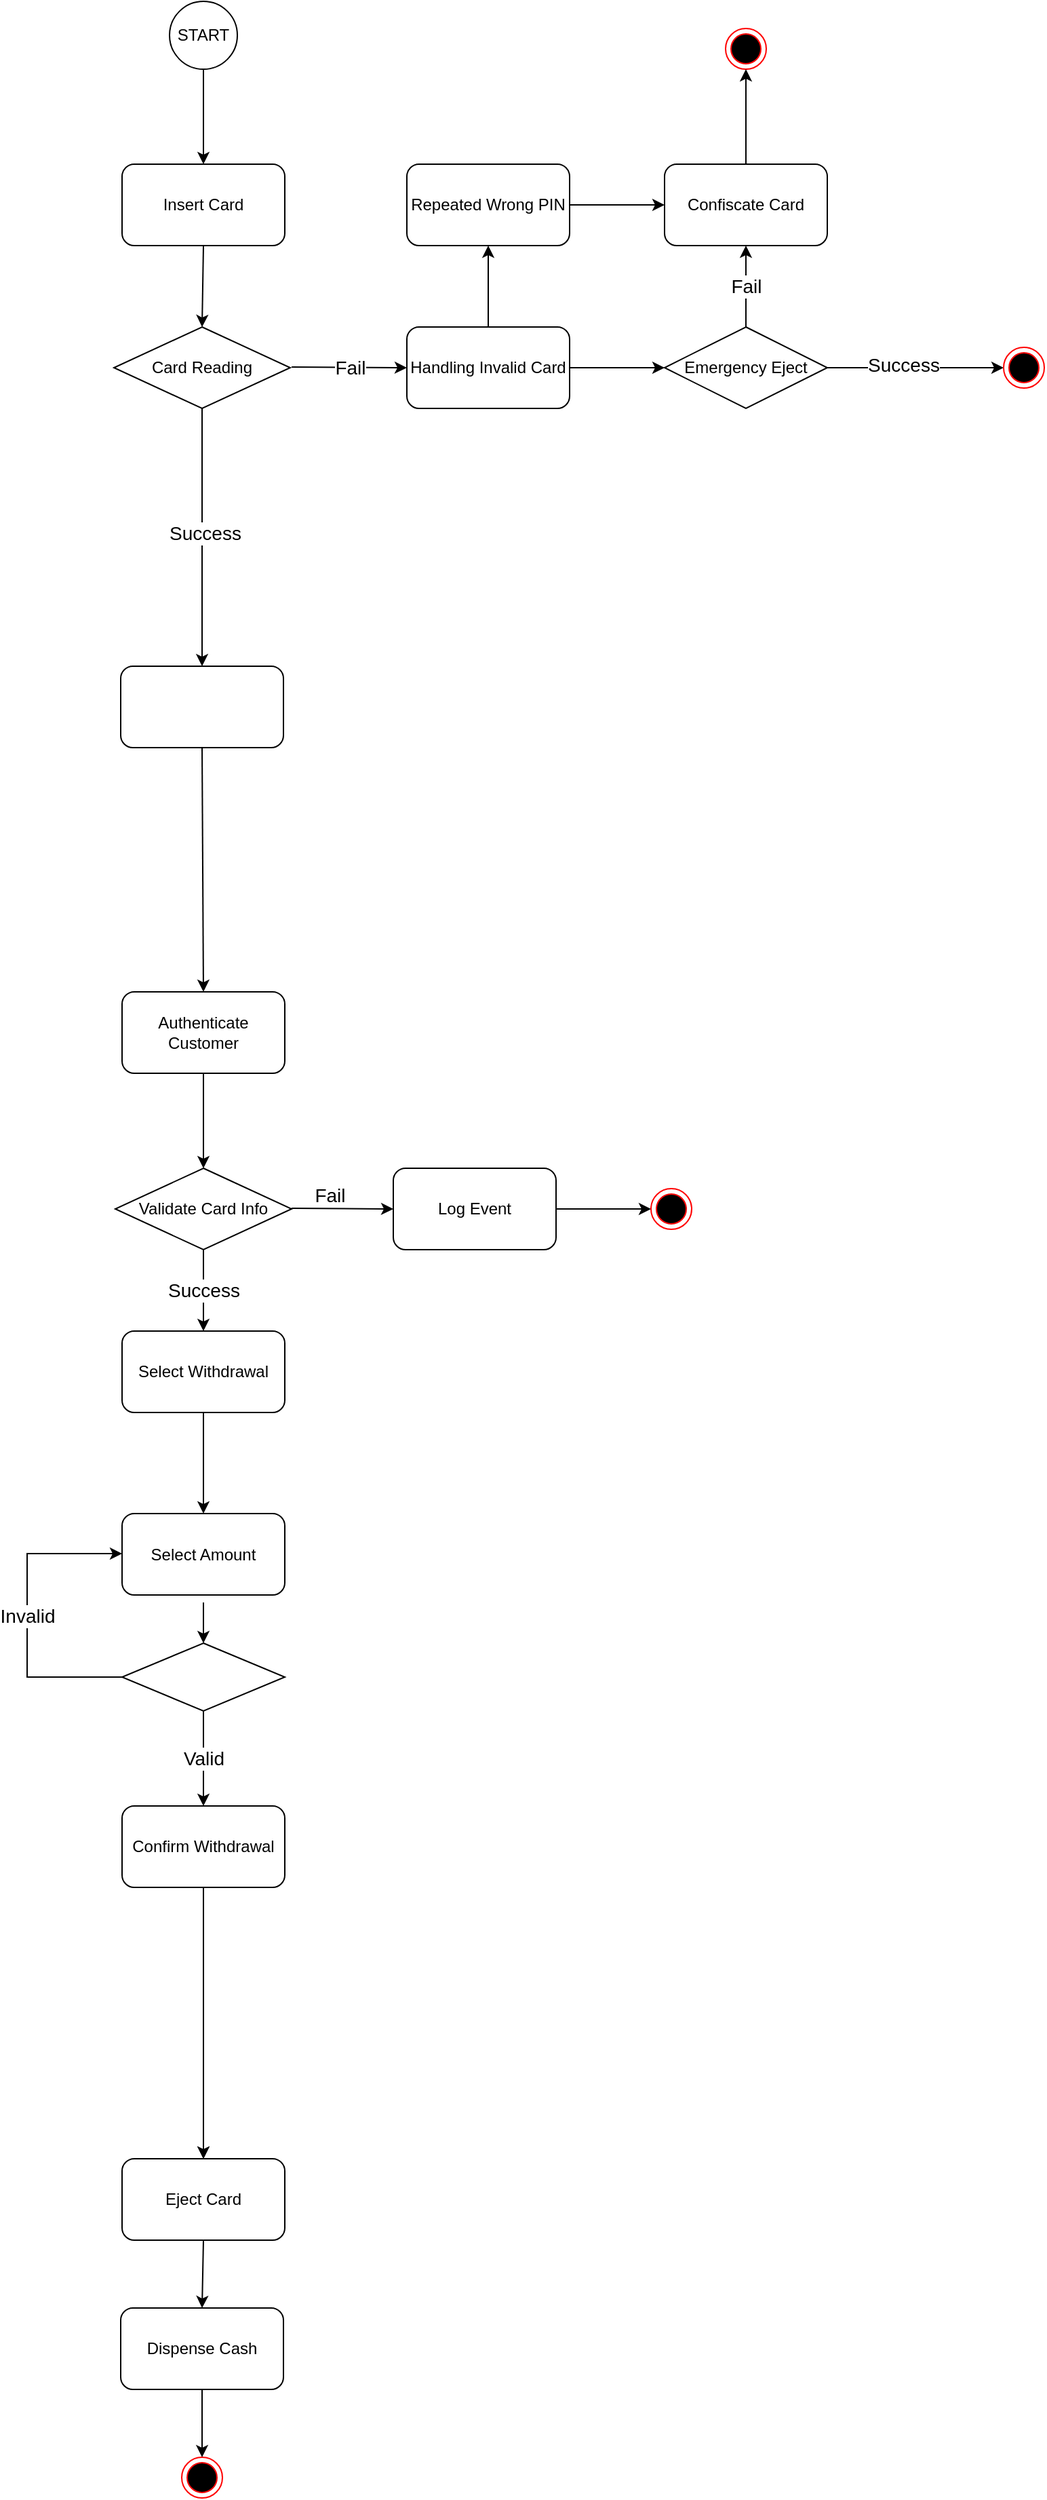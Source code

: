 <mxfile version="22.0.3" type="github">
  <diagram name="1 oldal" id="GkW5v6QdE8gthZvtDdKc">
    <mxGraphModel dx="1434" dy="1951" grid="1" gridSize="10" guides="1" tooltips="1" connect="1" arrows="1" fold="1" page="1" pageScale="1" pageWidth="827" pageHeight="1169" math="0" shadow="0">
      <root>
        <mxCell id="0" />
        <mxCell id="1" parent="0" />
        <mxCell id="0JqXtLC-GLu_SXtswpP5-1" value="Insert Card" style="rounded=1;whiteSpace=wrap;html=1;" vertex="1" parent="1">
          <mxGeometry x="340" y="-440" width="120" height="60" as="geometry" />
        </mxCell>
        <mxCell id="0JqXtLC-GLu_SXtswpP5-3" value="Authenticate Customer" style="rounded=1;whiteSpace=wrap;html=1;" vertex="1" parent="1">
          <mxGeometry x="340" y="170" width="120" height="60" as="geometry" />
        </mxCell>
        <mxCell id="0JqXtLC-GLu_SXtswpP5-4" value="Select Withdrawal" style="rounded=1;whiteSpace=wrap;html=1;" vertex="1" parent="1">
          <mxGeometry x="340" y="420" width="120" height="60" as="geometry" />
        </mxCell>
        <mxCell id="0JqXtLC-GLu_SXtswpP5-5" value="Select Amount" style="rounded=1;whiteSpace=wrap;html=1;" vertex="1" parent="1">
          <mxGeometry x="340" y="554.5" width="120" height="60" as="geometry" />
        </mxCell>
        <mxCell id="0JqXtLC-GLu_SXtswpP5-30" value="" style="edgeStyle=orthogonalEdgeStyle;rounded=0;orthogonalLoop=1;jettySize=auto;html=1;" edge="1" parent="1" source="0JqXtLC-GLu_SXtswpP5-6" target="0JqXtLC-GLu_SXtswpP5-7">
          <mxGeometry relative="1" as="geometry" />
        </mxCell>
        <mxCell id="0JqXtLC-GLu_SXtswpP5-6" value="Confirm Withdrawal" style="rounded=1;whiteSpace=wrap;html=1;" vertex="1" parent="1">
          <mxGeometry x="340" y="770" width="120" height="60" as="geometry" />
        </mxCell>
        <mxCell id="0JqXtLC-GLu_SXtswpP5-7" value="Eject Card" style="rounded=1;whiteSpace=wrap;html=1;" vertex="1" parent="1">
          <mxGeometry x="340" y="1030" width="120" height="60" as="geometry" />
        </mxCell>
        <mxCell id="0JqXtLC-GLu_SXtswpP5-8" value="Dispense Cash" style="rounded=1;whiteSpace=wrap;html=1;" vertex="1" parent="1">
          <mxGeometry x="339" y="1140" width="120" height="60" as="geometry" />
        </mxCell>
        <mxCell id="0JqXtLC-GLu_SXtswpP5-9" value="" style="ellipse;html=1;shape=endState;fillColor=#000000;strokeColor=#ff0000;" vertex="1" parent="1">
          <mxGeometry x="384" y="1250" width="30" height="30" as="geometry" />
        </mxCell>
        <mxCell id="0JqXtLC-GLu_SXtswpP5-10" value="" style="endArrow=classic;html=1;rounded=0;entryX=0.5;entryY=0;entryDx=0;entryDy=0;exitX=0.5;exitY=1;exitDx=0;exitDy=0;" edge="1" parent="1" source="0JqXtLC-GLu_SXtswpP5-7" target="0JqXtLC-GLu_SXtswpP5-8">
          <mxGeometry width="50" height="50" relative="1" as="geometry">
            <mxPoint x="390" y="930" as="sourcePoint" />
            <mxPoint x="440" y="880" as="targetPoint" />
          </mxGeometry>
        </mxCell>
        <mxCell id="0JqXtLC-GLu_SXtswpP5-11" value="" style="endArrow=classic;html=1;rounded=0;entryX=0.5;entryY=0;entryDx=0;entryDy=0;exitX=0.5;exitY=1;exitDx=0;exitDy=0;" edge="1" parent="1" source="0JqXtLC-GLu_SXtswpP5-8" target="0JqXtLC-GLu_SXtswpP5-9">
          <mxGeometry width="50" height="50" relative="1" as="geometry">
            <mxPoint x="390" y="930" as="sourcePoint" />
            <mxPoint x="440" y="880" as="targetPoint" />
          </mxGeometry>
        </mxCell>
        <mxCell id="0JqXtLC-GLu_SXtswpP5-12" value="" style="endArrow=classic;html=1;rounded=0;entryX=0.5;entryY=0;entryDx=0;entryDy=0;exitX=0.5;exitY=1;exitDx=0;exitDy=0;" edge="1" parent="1" source="0JqXtLC-GLu_SXtswpP5-68" target="0JqXtLC-GLu_SXtswpP5-3">
          <mxGeometry width="50" height="50" relative="1" as="geometry">
            <mxPoint x="400" y="110" as="sourcePoint" />
            <mxPoint x="440" y="520" as="targetPoint" />
          </mxGeometry>
        </mxCell>
        <mxCell id="0JqXtLC-GLu_SXtswpP5-13" value="" style="endArrow=classic;html=1;rounded=0;exitX=0.5;exitY=1;exitDx=0;exitDy=0;" edge="1" parent="1" source="0JqXtLC-GLu_SXtswpP5-3">
          <mxGeometry width="50" height="50" relative="1" as="geometry">
            <mxPoint x="390" y="570" as="sourcePoint" />
            <mxPoint x="400" y="300" as="targetPoint" />
          </mxGeometry>
        </mxCell>
        <mxCell id="0JqXtLC-GLu_SXtswpP5-14" value="" style="endArrow=classic;html=1;rounded=0;entryX=0.5;entryY=0;entryDx=0;entryDy=0;exitX=0.5;exitY=1;exitDx=0;exitDy=0;" edge="1" parent="1" source="0JqXtLC-GLu_SXtswpP5-4" target="0JqXtLC-GLu_SXtswpP5-5">
          <mxGeometry width="50" height="50" relative="1" as="geometry">
            <mxPoint x="390" y="570" as="sourcePoint" />
            <mxPoint x="440" y="520" as="targetPoint" />
          </mxGeometry>
        </mxCell>
        <mxCell id="0JqXtLC-GLu_SXtswpP5-17" value="" style="endArrow=classic;html=1;rounded=0;exitX=0.5;exitY=1;exitDx=0;exitDy=0;entryX=0.5;entryY=0;entryDx=0;entryDy=0;" edge="1" parent="1" source="0JqXtLC-GLu_SXtswpP5-44" target="0JqXtLC-GLu_SXtswpP5-68">
          <mxGeometry width="50" height="50" relative="1" as="geometry">
            <mxPoint x="390" y="270" as="sourcePoint" />
            <mxPoint x="400" y="-140" as="targetPoint" />
          </mxGeometry>
        </mxCell>
        <mxCell id="0JqXtLC-GLu_SXtswpP5-46" value="&lt;font style=&quot;font-size: 14px;&quot;&gt;Success&lt;/font&gt;" style="edgeLabel;html=1;align=center;verticalAlign=middle;resizable=0;points=[];" vertex="1" connectable="0" parent="0JqXtLC-GLu_SXtswpP5-17">
          <mxGeometry x="-0.033" y="2" relative="1" as="geometry">
            <mxPoint as="offset" />
          </mxGeometry>
        </mxCell>
        <mxCell id="0JqXtLC-GLu_SXtswpP5-18" value="" style="endArrow=classic;html=1;rounded=0;exitX=0.5;exitY=1;exitDx=0;exitDy=0;entryX=0.5;entryY=0;entryDx=0;entryDy=0;" edge="1" parent="1" source="0JqXtLC-GLu_SXtswpP5-6" target="0JqXtLC-GLu_SXtswpP5-7">
          <mxGeometry width="50" height="50" relative="1" as="geometry">
            <mxPoint x="390" y="840" as="sourcePoint" />
            <mxPoint x="440" y="790" as="targetPoint" />
          </mxGeometry>
        </mxCell>
        <mxCell id="0JqXtLC-GLu_SXtswpP5-19" value="Validate Card Info" style="rhombus;whiteSpace=wrap;html=1;" vertex="1" parent="1">
          <mxGeometry x="335" y="300" width="130" height="60" as="geometry" />
        </mxCell>
        <mxCell id="0JqXtLC-GLu_SXtswpP5-20" value="START" style="ellipse;whiteSpace=wrap;html=1;aspect=fixed;" vertex="1" parent="1">
          <mxGeometry x="375" y="-560" width="50" height="50" as="geometry" />
        </mxCell>
        <mxCell id="0JqXtLC-GLu_SXtswpP5-21" value="" style="endArrow=classic;html=1;rounded=0;entryX=0.5;entryY=0;entryDx=0;entryDy=0;exitX=0.5;exitY=1;exitDx=0;exitDy=0;" edge="1" parent="1" source="0JqXtLC-GLu_SXtswpP5-20" target="0JqXtLC-GLu_SXtswpP5-1">
          <mxGeometry width="50" height="50" relative="1" as="geometry">
            <mxPoint x="390" y="330" as="sourcePoint" />
            <mxPoint x="440" y="280" as="targetPoint" />
          </mxGeometry>
        </mxCell>
        <mxCell id="0JqXtLC-GLu_SXtswpP5-22" value="" style="endArrow=classic;html=1;rounded=0;" edge="1" parent="1">
          <mxGeometry relative="1" as="geometry">
            <mxPoint x="465" y="329.5" as="sourcePoint" />
            <mxPoint x="540" y="330" as="targetPoint" />
          </mxGeometry>
        </mxCell>
        <mxCell id="0JqXtLC-GLu_SXtswpP5-23" value="&lt;font style=&quot;font-size: 14px;&quot;&gt;Fail&lt;/font&gt;" style="edgeLabel;resizable=0;html=1;align=center;verticalAlign=middle;" connectable="0" vertex="1" parent="0JqXtLC-GLu_SXtswpP5-22">
          <mxGeometry relative="1" as="geometry">
            <mxPoint x="-10" y="-10" as="offset" />
          </mxGeometry>
        </mxCell>
        <mxCell id="0JqXtLC-GLu_SXtswpP5-24" value="" style="endArrow=classic;html=1;rounded=0;entryX=0.5;entryY=0;entryDx=0;entryDy=0;exitX=0.5;exitY=1;exitDx=0;exitDy=0;" edge="1" parent="1" source="0JqXtLC-GLu_SXtswpP5-19" target="0JqXtLC-GLu_SXtswpP5-4">
          <mxGeometry relative="1" as="geometry">
            <mxPoint x="410" y="370" as="sourcePoint" />
            <mxPoint x="515" y="380" as="targetPoint" />
          </mxGeometry>
        </mxCell>
        <mxCell id="0JqXtLC-GLu_SXtswpP5-25" value="&lt;font style=&quot;font-size: 14px;&quot;&gt;Success&lt;/font&gt;" style="edgeLabel;resizable=0;html=1;align=center;verticalAlign=middle;" connectable="0" vertex="1" parent="0JqXtLC-GLu_SXtswpP5-24">
          <mxGeometry relative="1" as="geometry" />
        </mxCell>
        <mxCell id="0JqXtLC-GLu_SXtswpP5-26" value="Log Event" style="rounded=1;whiteSpace=wrap;html=1;" vertex="1" parent="1">
          <mxGeometry x="540" y="300" width="120" height="60" as="geometry" />
        </mxCell>
        <mxCell id="0JqXtLC-GLu_SXtswpP5-27" value="" style="endArrow=classic;html=1;rounded=0;exitX=1;exitY=0.5;exitDx=0;exitDy=0;" edge="1" parent="1" source="0JqXtLC-GLu_SXtswpP5-26">
          <mxGeometry width="50" height="50" relative="1" as="geometry">
            <mxPoint x="676.96" y="431.98" as="sourcePoint" />
            <mxPoint x="730" y="330" as="targetPoint" />
            <Array as="points">
              <mxPoint x="710" y="330" />
            </Array>
          </mxGeometry>
        </mxCell>
        <mxCell id="0JqXtLC-GLu_SXtswpP5-28" value="" style="ellipse;html=1;shape=endState;fillColor=#000000;strokeColor=#ff0000;" vertex="1" parent="1">
          <mxGeometry x="730" y="315" width="30" height="30" as="geometry" />
        </mxCell>
        <mxCell id="0JqXtLC-GLu_SXtswpP5-32" value="" style="rhombus;whiteSpace=wrap;html=1;" vertex="1" parent="1">
          <mxGeometry x="340" y="650" width="120" height="50" as="geometry" />
        </mxCell>
        <mxCell id="0JqXtLC-GLu_SXtswpP5-33" value="" style="endArrow=classic;html=1;rounded=0;exitX=0;exitY=0.5;exitDx=0;exitDy=0;" edge="1" parent="1" source="0JqXtLC-GLu_SXtswpP5-32">
          <mxGeometry relative="1" as="geometry">
            <mxPoint x="240" y="584" as="sourcePoint" />
            <mxPoint x="340" y="584" as="targetPoint" />
            <Array as="points">
              <mxPoint x="270" y="675" />
              <mxPoint x="270" y="584" />
            </Array>
          </mxGeometry>
        </mxCell>
        <mxCell id="0JqXtLC-GLu_SXtswpP5-34" value="&lt;font style=&quot;font-size: 14px;&quot;&gt;Invalid&lt;/font&gt;" style="edgeLabel;resizable=0;html=1;align=center;verticalAlign=middle;" connectable="0" vertex="1" parent="0JqXtLC-GLu_SXtswpP5-33">
          <mxGeometry relative="1" as="geometry" />
        </mxCell>
        <mxCell id="0JqXtLC-GLu_SXtswpP5-38" value="" style="endArrow=classic;html=1;rounded=0;entryX=0.5;entryY=0;entryDx=0;entryDy=0;" edge="1" parent="1" target="0JqXtLC-GLu_SXtswpP5-32">
          <mxGeometry width="50" height="50" relative="1" as="geometry">
            <mxPoint x="400" y="620" as="sourcePoint" />
            <mxPoint x="440" y="730" as="targetPoint" />
          </mxGeometry>
        </mxCell>
        <mxCell id="0JqXtLC-GLu_SXtswpP5-40" value="" style="endArrow=classic;html=1;rounded=0;exitX=0.5;exitY=1;exitDx=0;exitDy=0;entryX=0.5;entryY=0;entryDx=0;entryDy=0;" edge="1" parent="1" source="0JqXtLC-GLu_SXtswpP5-32" target="0JqXtLC-GLu_SXtswpP5-6">
          <mxGeometry relative="1" as="geometry">
            <mxPoint x="360" y="910" as="sourcePoint" />
            <mxPoint x="460" y="910" as="targetPoint" />
          </mxGeometry>
        </mxCell>
        <mxCell id="0JqXtLC-GLu_SXtswpP5-41" value="&lt;font style=&quot;font-size: 14px;&quot;&gt;Valid&lt;/font&gt;" style="edgeLabel;resizable=0;html=1;align=center;verticalAlign=middle;" connectable="0" vertex="1" parent="0JqXtLC-GLu_SXtswpP5-40">
          <mxGeometry relative="1" as="geometry" />
        </mxCell>
        <mxCell id="0JqXtLC-GLu_SXtswpP5-45" value="" style="endArrow=classic;html=1;rounded=0;entryX=0.5;entryY=0;entryDx=0;entryDy=0;exitX=0.5;exitY=1;exitDx=0;exitDy=0;" edge="1" parent="1" source="0JqXtLC-GLu_SXtswpP5-1" target="0JqXtLC-GLu_SXtswpP5-44">
          <mxGeometry width="50" height="50" relative="1" as="geometry">
            <mxPoint x="400" y="-380" as="sourcePoint" />
            <mxPoint x="400" y="50" as="targetPoint" />
          </mxGeometry>
        </mxCell>
        <mxCell id="0JqXtLC-GLu_SXtswpP5-44" value="Card Reading" style="rhombus;whiteSpace=wrap;html=1;" vertex="1" parent="1">
          <mxGeometry x="334" y="-320" width="130" height="60" as="geometry" />
        </mxCell>
        <mxCell id="0JqXtLC-GLu_SXtswpP5-47" value="" style="endArrow=classic;html=1;rounded=0;" edge="1" parent="1">
          <mxGeometry relative="1" as="geometry">
            <mxPoint x="465" y="-290.5" as="sourcePoint" />
            <mxPoint x="550" y="-290" as="targetPoint" />
          </mxGeometry>
        </mxCell>
        <mxCell id="0JqXtLC-GLu_SXtswpP5-48" value="&lt;font style=&quot;font-size: 14px;&quot;&gt;Fail&lt;/font&gt;" style="edgeLabel;resizable=0;html=1;align=center;verticalAlign=middle;" connectable="0" vertex="1" parent="0JqXtLC-GLu_SXtswpP5-47">
          <mxGeometry relative="1" as="geometry" />
        </mxCell>
        <mxCell id="0JqXtLC-GLu_SXtswpP5-51" style="edgeStyle=orthogonalEdgeStyle;rounded=0;orthogonalLoop=1;jettySize=auto;html=1;exitX=0.5;exitY=1;exitDx=0;exitDy=0;" edge="1" parent="1">
          <mxGeometry relative="1" as="geometry">
            <mxPoint x="630" y="-260" as="sourcePoint" />
            <mxPoint x="630" y="-260" as="targetPoint" />
          </mxGeometry>
        </mxCell>
        <mxCell id="0JqXtLC-GLu_SXtswpP5-52" value="" style="endArrow=classic;html=1;rounded=0;exitX=1;exitY=0.5;exitDx=0;exitDy=0;entryX=0;entryY=0.5;entryDx=0;entryDy=0;" edge="1" parent="1" source="0JqXtLC-GLu_SXtswpP5-54" target="0JqXtLC-GLu_SXtswpP5-53">
          <mxGeometry width="50" height="50" relative="1" as="geometry">
            <mxPoint x="790" y="-290.5" as="sourcePoint" />
            <mxPoint x="880" y="-290.5" as="targetPoint" />
          </mxGeometry>
        </mxCell>
        <mxCell id="0JqXtLC-GLu_SXtswpP5-60" value="&lt;font style=&quot;font-size: 14px;&quot;&gt;Success&lt;/font&gt;" style="edgeLabel;html=1;align=center;verticalAlign=middle;resizable=0;points=[];" vertex="1" connectable="0" parent="0JqXtLC-GLu_SXtswpP5-52">
          <mxGeometry x="-0.143" y="2" relative="1" as="geometry">
            <mxPoint as="offset" />
          </mxGeometry>
        </mxCell>
        <mxCell id="0JqXtLC-GLu_SXtswpP5-53" value="" style="ellipse;html=1;shape=endState;fillColor=#000000;strokeColor=#ff0000;" vertex="1" parent="1">
          <mxGeometry x="990" y="-305" width="30" height="30" as="geometry" />
        </mxCell>
        <mxCell id="0JqXtLC-GLu_SXtswpP5-54" value="Emergency Eject" style="rhombus;whiteSpace=wrap;html=1;" vertex="1" parent="1">
          <mxGeometry x="740" y="-320" width="120" height="60" as="geometry" />
        </mxCell>
        <mxCell id="0JqXtLC-GLu_SXtswpP5-55" value="" style="endArrow=classic;html=1;rounded=0;exitX=0.5;exitY=0;exitDx=0;exitDy=0;entryX=0.5;entryY=1;entryDx=0;entryDy=0;" edge="1" parent="1" source="0JqXtLC-GLu_SXtswpP5-54" target="0JqXtLC-GLu_SXtswpP5-58">
          <mxGeometry relative="1" as="geometry">
            <mxPoint x="630" y="-321" as="sourcePoint" />
            <mxPoint x="630" y="-390" as="targetPoint" />
          </mxGeometry>
        </mxCell>
        <mxCell id="0JqXtLC-GLu_SXtswpP5-56" value="&lt;font style=&quot;font-size: 14px;&quot;&gt;Fail&lt;/font&gt;" style="edgeLabel;resizable=0;html=1;align=center;verticalAlign=middle;" connectable="0" vertex="1" parent="0JqXtLC-GLu_SXtswpP5-55">
          <mxGeometry relative="1" as="geometry" />
        </mxCell>
        <mxCell id="0JqXtLC-GLu_SXtswpP5-57" value="" style="ellipse;html=1;shape=endState;fillColor=#000000;strokeColor=#ff0000;" vertex="1" parent="1">
          <mxGeometry x="785" y="-540" width="30" height="30" as="geometry" />
        </mxCell>
        <mxCell id="0JqXtLC-GLu_SXtswpP5-58" value="Confiscate Card" style="rounded=1;whiteSpace=wrap;html=1;" vertex="1" parent="1">
          <mxGeometry x="740" y="-440" width="120" height="60" as="geometry" />
        </mxCell>
        <mxCell id="0JqXtLC-GLu_SXtswpP5-59" value="" style="endArrow=classic;html=1;rounded=0;exitX=0.5;exitY=0;exitDx=0;exitDy=0;entryX=0.5;entryY=1;entryDx=0;entryDy=0;" edge="1" parent="1" source="0JqXtLC-GLu_SXtswpP5-58" target="0JqXtLC-GLu_SXtswpP5-57">
          <mxGeometry width="50" height="50" relative="1" as="geometry">
            <mxPoint x="580" y="-470" as="sourcePoint" />
            <mxPoint x="630" y="-520" as="targetPoint" />
          </mxGeometry>
        </mxCell>
        <mxCell id="0JqXtLC-GLu_SXtswpP5-62" value="Handling Invalid Card" style="rounded=1;whiteSpace=wrap;html=1;" vertex="1" parent="1">
          <mxGeometry x="550" y="-320" width="120" height="60" as="geometry" />
        </mxCell>
        <mxCell id="0JqXtLC-GLu_SXtswpP5-63" value="" style="endArrow=classic;html=1;rounded=0;exitX=1;exitY=0.5;exitDx=0;exitDy=0;" edge="1" parent="1" source="0JqXtLC-GLu_SXtswpP5-62" target="0JqXtLC-GLu_SXtswpP5-54">
          <mxGeometry width="50" height="50" relative="1" as="geometry">
            <mxPoint x="390" y="-270" as="sourcePoint" />
            <mxPoint x="440" y="-320" as="targetPoint" />
          </mxGeometry>
        </mxCell>
        <mxCell id="0JqXtLC-GLu_SXtswpP5-64" value="Repeated Wrong PIN" style="rounded=1;whiteSpace=wrap;html=1;" vertex="1" parent="1">
          <mxGeometry x="550" y="-440" width="120" height="60" as="geometry" />
        </mxCell>
        <mxCell id="0JqXtLC-GLu_SXtswpP5-66" value="" style="endArrow=classic;html=1;rounded=0;entryX=0;entryY=0.5;entryDx=0;entryDy=0;exitX=1;exitY=0.5;exitDx=0;exitDy=0;" edge="1" parent="1" source="0JqXtLC-GLu_SXtswpP5-64" target="0JqXtLC-GLu_SXtswpP5-58">
          <mxGeometry width="50" height="50" relative="1" as="geometry">
            <mxPoint x="390" y="-230" as="sourcePoint" />
            <mxPoint x="440" y="-280" as="targetPoint" />
          </mxGeometry>
        </mxCell>
        <mxCell id="0JqXtLC-GLu_SXtswpP5-67" value="" style="endArrow=classic;html=1;rounded=0;entryX=0.5;entryY=1;entryDx=0;entryDy=0;" edge="1" parent="1" source="0JqXtLC-GLu_SXtswpP5-62" target="0JqXtLC-GLu_SXtswpP5-64">
          <mxGeometry width="50" height="50" relative="1" as="geometry">
            <mxPoint x="390" y="-230" as="sourcePoint" />
            <mxPoint x="440" y="-280" as="targetPoint" />
          </mxGeometry>
        </mxCell>
        <mxCell id="0JqXtLC-GLu_SXtswpP5-68" value="" style="rounded=1;whiteSpace=wrap;html=1;" vertex="1" parent="1">
          <mxGeometry x="339" y="-70" width="120" height="60" as="geometry" />
        </mxCell>
      </root>
    </mxGraphModel>
  </diagram>
</mxfile>
